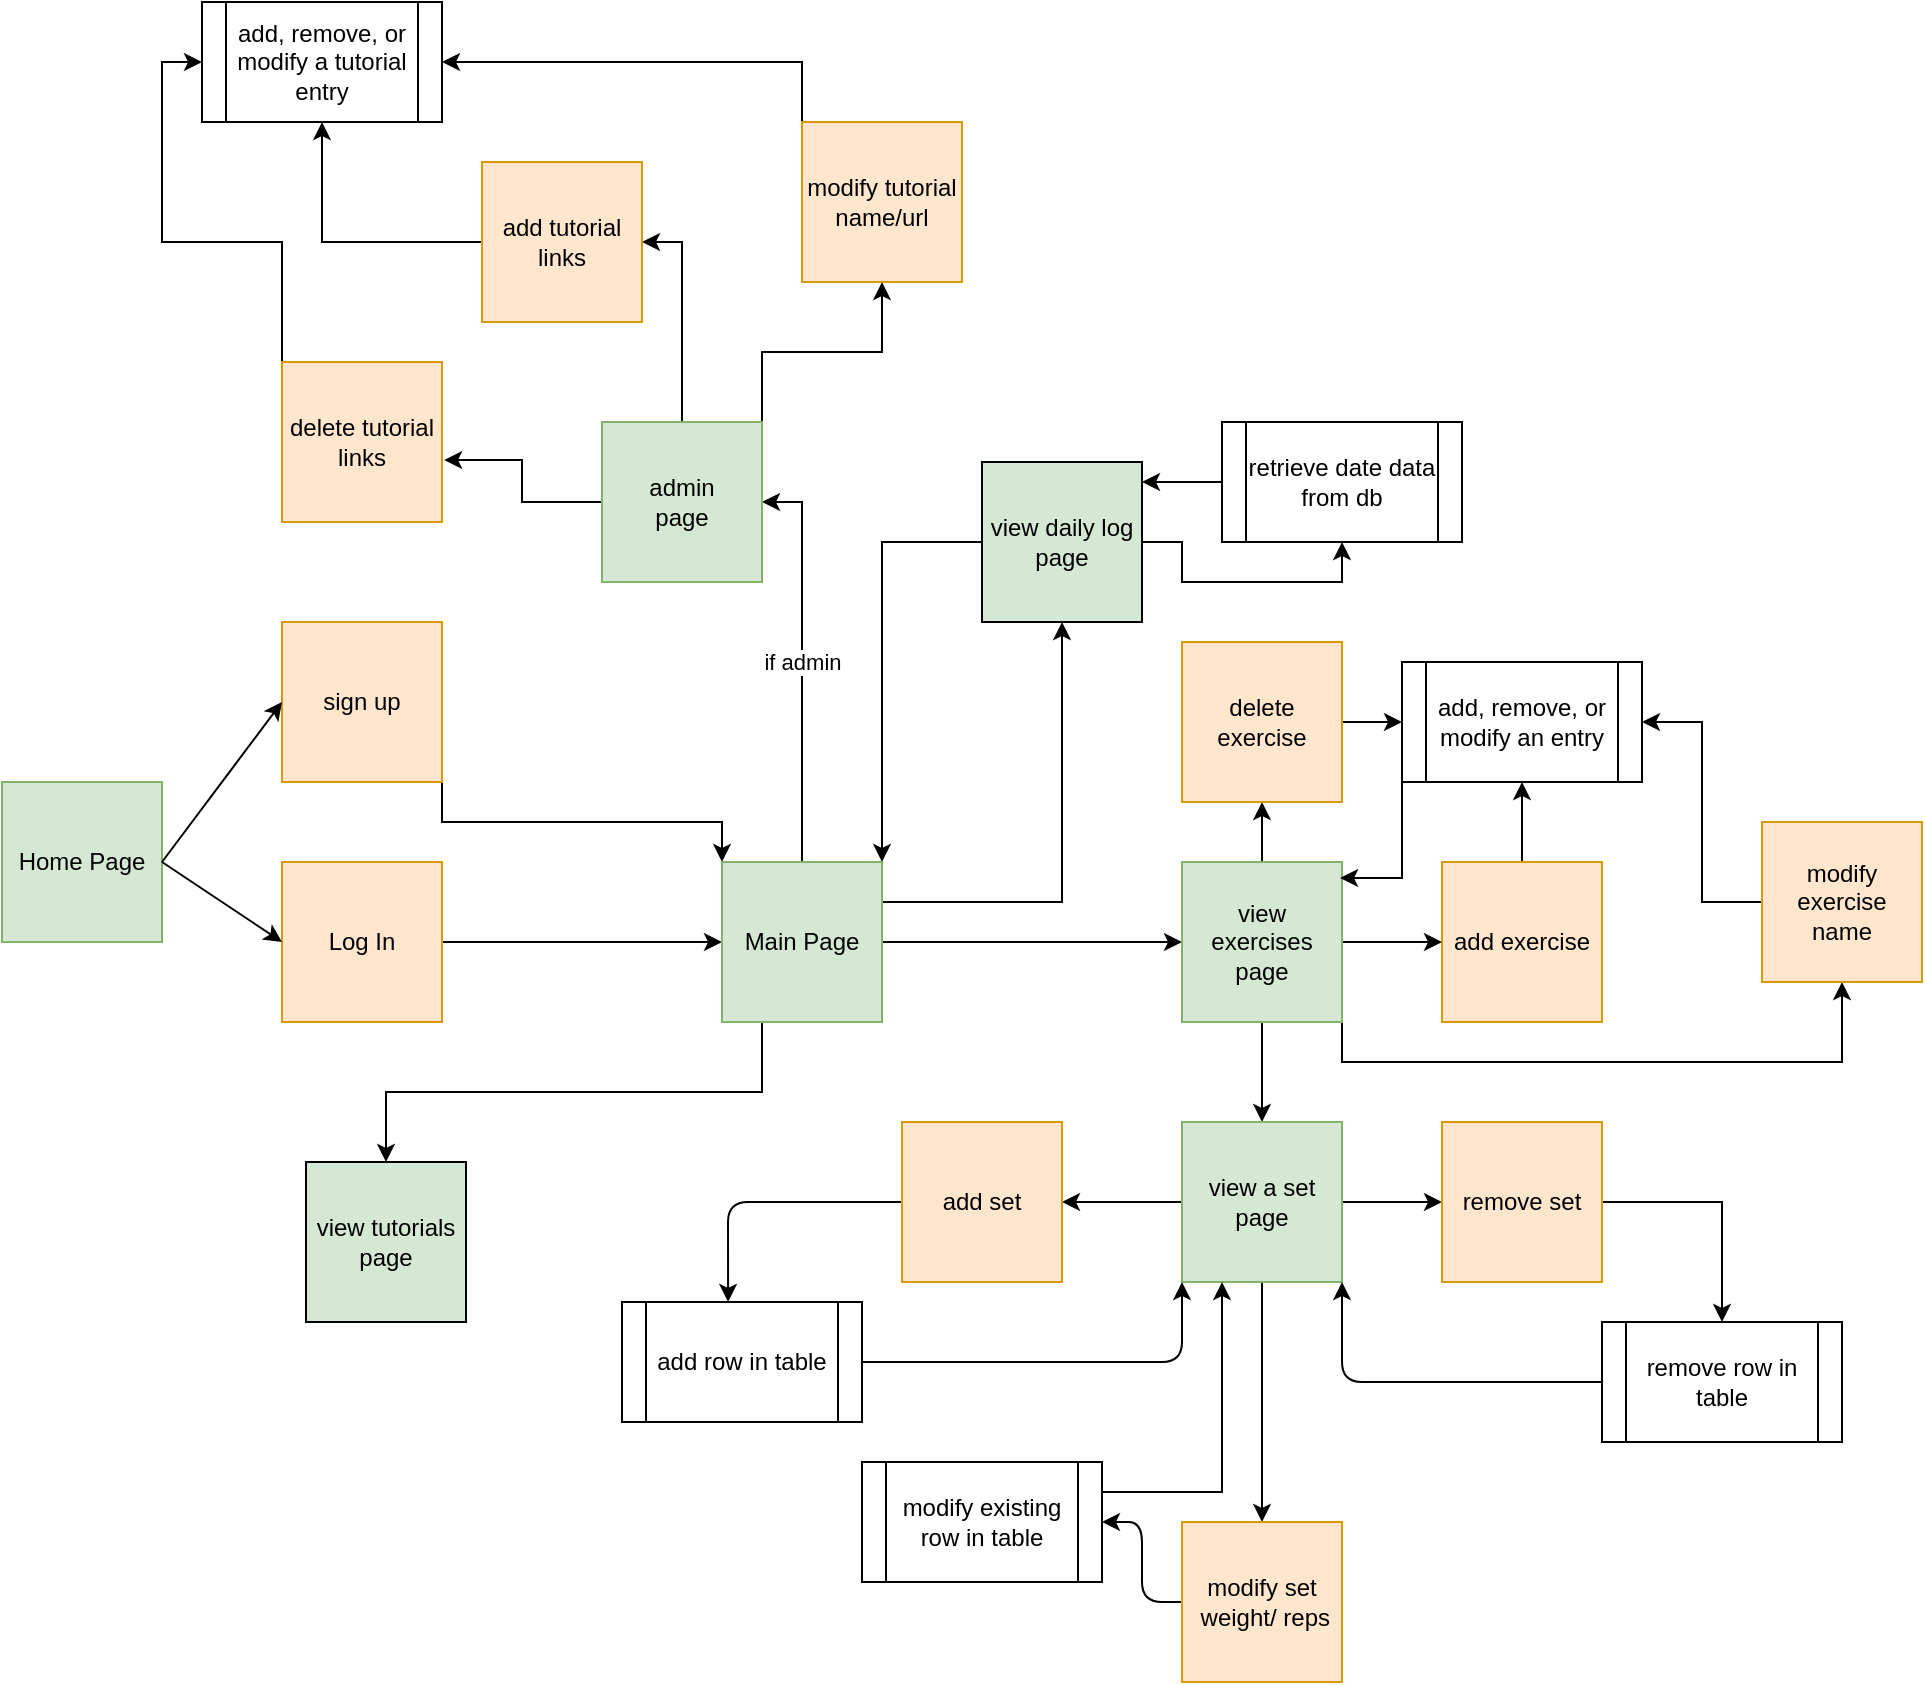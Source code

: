 <mxfile version="14.9.8" type="device"><diagram id="C5RBs43oDa-KdzZeNtuy" name="Page-1"><mxGraphModel dx="460" dy="1915" grid="1" gridSize="10" guides="1" tooltips="1" connect="1" arrows="1" fold="1" page="1" pageScale="1" pageWidth="827" pageHeight="1169" math="0" shadow="0"><root><mxCell id="WIyWlLk6GJQsqaUBKTNV-0"/><mxCell id="WIyWlLk6GJQsqaUBKTNV-1" parent="WIyWlLk6GJQsqaUBKTNV-0"/><mxCell id="d7s3jnd1pFrECntMjK0M-0" value="Home Page" style="whiteSpace=wrap;html=1;aspect=fixed;fillColor=#d5e8d4;strokeColor=#82b366;" parent="WIyWlLk6GJQsqaUBKTNV-1" vertex="1"><mxGeometry x="10" y="90" width="80" height="80" as="geometry"/></mxCell><mxCell id="d7s3jnd1pFrECntMjK0M-12" style="edgeStyle=orthogonalEdgeStyle;rounded=0;orthogonalLoop=1;jettySize=auto;html=1;entryX=0;entryY=0.5;entryDx=0;entryDy=0;" parent="WIyWlLk6GJQsqaUBKTNV-1" source="d7s3jnd1pFrECntMjK0M-1" target="d7s3jnd1pFrECntMjK0M-7" edge="1"><mxGeometry relative="1" as="geometry"/></mxCell><mxCell id="d7s3jnd1pFrECntMjK0M-1" value="Log In" style="whiteSpace=wrap;html=1;aspect=fixed;fillColor=#ffe6cc;strokeColor=#d79b00;" parent="WIyWlLk6GJQsqaUBKTNV-1" vertex="1"><mxGeometry x="150" y="130" width="80" height="80" as="geometry"/></mxCell><mxCell id="d7s3jnd1pFrECntMjK0M-2" value="" style="endArrow=classic;html=1;exitX=1;exitY=0.5;exitDx=0;exitDy=0;entryX=0;entryY=0.5;entryDx=0;entryDy=0;" parent="WIyWlLk6GJQsqaUBKTNV-1" source="d7s3jnd1pFrECntMjK0M-0" target="d7s3jnd1pFrECntMjK0M-1" edge="1"><mxGeometry width="50" height="50" relative="1" as="geometry"><mxPoint x="230" y="240" as="sourcePoint"/><mxPoint x="280" y="190" as="targetPoint"/></mxGeometry></mxCell><mxCell id="0ahIp_g-kYco1TQigBoA-35" style="edgeStyle=orthogonalEdgeStyle;rounded=0;orthogonalLoop=1;jettySize=auto;html=1;exitX=1;exitY=1;exitDx=0;exitDy=0;entryX=0;entryY=0;entryDx=0;entryDy=0;" edge="1" parent="WIyWlLk6GJQsqaUBKTNV-1" source="d7s3jnd1pFrECntMjK0M-4" target="d7s3jnd1pFrECntMjK0M-7"><mxGeometry relative="1" as="geometry"/></mxCell><mxCell id="d7s3jnd1pFrECntMjK0M-4" value="sign up" style="whiteSpace=wrap;html=1;aspect=fixed;fillColor=#ffe6cc;strokeColor=#d79b00;" parent="WIyWlLk6GJQsqaUBKTNV-1" vertex="1"><mxGeometry x="150" y="10" width="80" height="80" as="geometry"/></mxCell><mxCell id="d7s3jnd1pFrECntMjK0M-6" value="" style="endArrow=classic;html=1;exitX=1;exitY=0.5;exitDx=0;exitDy=0;entryX=0;entryY=0.5;entryDx=0;entryDy=0;" parent="WIyWlLk6GJQsqaUBKTNV-1" source="d7s3jnd1pFrECntMjK0M-0" target="d7s3jnd1pFrECntMjK0M-4" edge="1"><mxGeometry width="50" height="50" relative="1" as="geometry"><mxPoint x="390" y="380" as="sourcePoint"/><mxPoint x="440" y="330" as="targetPoint"/></mxGeometry></mxCell><mxCell id="d7s3jnd1pFrECntMjK0M-18" style="edgeStyle=orthogonalEdgeStyle;rounded=0;orthogonalLoop=1;jettySize=auto;html=1;exitX=1;exitY=0.5;exitDx=0;exitDy=0;entryX=0;entryY=0.5;entryDx=0;entryDy=0;" parent="WIyWlLk6GJQsqaUBKTNV-1" source="d7s3jnd1pFrECntMjK0M-7" target="d7s3jnd1pFrECntMjK0M-17" edge="1"><mxGeometry relative="1" as="geometry"/></mxCell><mxCell id="0ahIp_g-kYco1TQigBoA-2" value="&lt;div&gt;if admin&lt;/div&gt;" style="edgeStyle=orthogonalEdgeStyle;rounded=0;orthogonalLoop=1;jettySize=auto;html=1;entryX=1;entryY=0.5;entryDx=0;entryDy=0;" edge="1" parent="WIyWlLk6GJQsqaUBKTNV-1" source="d7s3jnd1pFrECntMjK0M-7" target="0ahIp_g-kYco1TQigBoA-0"><mxGeometry relative="1" as="geometry"/></mxCell><mxCell id="0ahIp_g-kYco1TQigBoA-13" style="edgeStyle=orthogonalEdgeStyle;rounded=0;orthogonalLoop=1;jettySize=auto;html=1;exitX=1;exitY=0.25;exitDx=0;exitDy=0;entryX=0.5;entryY=1;entryDx=0;entryDy=0;" edge="1" parent="WIyWlLk6GJQsqaUBKTNV-1" source="d7s3jnd1pFrECntMjK0M-7" target="0ahIp_g-kYco1TQigBoA-1"><mxGeometry relative="1" as="geometry"/></mxCell><mxCell id="0ahIp_g-kYco1TQigBoA-22" style="edgeStyle=orthogonalEdgeStyle;rounded=0;orthogonalLoop=1;jettySize=auto;html=1;exitX=0.25;exitY=1;exitDx=0;exitDy=0;" edge="1" parent="WIyWlLk6GJQsqaUBKTNV-1" source="d7s3jnd1pFrECntMjK0M-7" target="0ahIp_g-kYco1TQigBoA-20"><mxGeometry relative="1" as="geometry"/></mxCell><mxCell id="d7s3jnd1pFrECntMjK0M-7" value="Main Page" style="whiteSpace=wrap;html=1;aspect=fixed;strokeColor=#82b366;fillColor=#d5e8d4;" parent="WIyWlLk6GJQsqaUBKTNV-1" vertex="1"><mxGeometry x="370" y="130" width="80" height="80" as="geometry"/></mxCell><mxCell id="d7s3jnd1pFrECntMjK0M-25" value="" style="edgeStyle=orthogonalEdgeStyle;rounded=0;orthogonalLoop=1;jettySize=auto;html=1;" parent="WIyWlLk6GJQsqaUBKTNV-1" source="d7s3jnd1pFrECntMjK0M-14" target="d7s3jnd1pFrECntMjK0M-24" edge="1"><mxGeometry relative="1" as="geometry"/></mxCell><mxCell id="d7s3jnd1pFrECntMjK0M-14" value="add exercise" style="whiteSpace=wrap;html=1;aspect=fixed;fillColor=#ffe6cc;strokeColor=#d79b00;" parent="WIyWlLk6GJQsqaUBKTNV-1" vertex="1"><mxGeometry x="730" y="130" width="80" height="80" as="geometry"/></mxCell><mxCell id="d7s3jnd1pFrECntMjK0M-22" value="" style="edgeStyle=orthogonalEdgeStyle;rounded=0;orthogonalLoop=1;jettySize=auto;html=1;" parent="WIyWlLk6GJQsqaUBKTNV-1" source="d7s3jnd1pFrECntMjK0M-17" target="d7s3jnd1pFrECntMjK0M-21" edge="1"><mxGeometry relative="1" as="geometry"/></mxCell><mxCell id="d7s3jnd1pFrECntMjK0M-23" style="edgeStyle=orthogonalEdgeStyle;rounded=0;orthogonalLoop=1;jettySize=auto;html=1;exitX=1;exitY=0.5;exitDx=0;exitDy=0;" parent="WIyWlLk6GJQsqaUBKTNV-1" source="d7s3jnd1pFrECntMjK0M-17" target="d7s3jnd1pFrECntMjK0M-14" edge="1"><mxGeometry relative="1" as="geometry"/></mxCell><mxCell id="d7s3jnd1pFrECntMjK0M-29" value="" style="edgeStyle=orthogonalEdgeStyle;rounded=0;orthogonalLoop=1;jettySize=auto;html=1;" parent="WIyWlLk6GJQsqaUBKTNV-1" source="d7s3jnd1pFrECntMjK0M-17" target="d7s3jnd1pFrECntMjK0M-28" edge="1"><mxGeometry relative="1" as="geometry"/></mxCell><mxCell id="0ahIp_g-kYco1TQigBoA-12" style="edgeStyle=orthogonalEdgeStyle;rounded=0;orthogonalLoop=1;jettySize=auto;html=1;exitX=1;exitY=1;exitDx=0;exitDy=0;entryX=0.5;entryY=1;entryDx=0;entryDy=0;" edge="1" parent="WIyWlLk6GJQsqaUBKTNV-1" source="d7s3jnd1pFrECntMjK0M-17" target="0ahIp_g-kYco1TQigBoA-9"><mxGeometry relative="1" as="geometry"/></mxCell><mxCell id="d7s3jnd1pFrECntMjK0M-17" value="view exercises page" style="whiteSpace=wrap;html=1;aspect=fixed;fillColor=#d5e8d4;strokeColor=#82b366;" parent="WIyWlLk6GJQsqaUBKTNV-1" vertex="1"><mxGeometry x="600" y="130" width="80" height="80" as="geometry"/></mxCell><mxCell id="d7s3jnd1pFrECntMjK0M-26" value="" style="edgeStyle=orthogonalEdgeStyle;rounded=0;orthogonalLoop=1;jettySize=auto;html=1;" parent="WIyWlLk6GJQsqaUBKTNV-1" source="d7s3jnd1pFrECntMjK0M-21" target="d7s3jnd1pFrECntMjK0M-24" edge="1"><mxGeometry relative="1" as="geometry"/></mxCell><mxCell id="d7s3jnd1pFrECntMjK0M-21" value="delete exercise" style="whiteSpace=wrap;html=1;aspect=fixed;fillColor=#ffe6cc;strokeColor=#d79b00;" parent="WIyWlLk6GJQsqaUBKTNV-1" vertex="1"><mxGeometry x="600" y="20" width="80" height="80" as="geometry"/></mxCell><mxCell id="d7s3jnd1pFrECntMjK0M-27" style="edgeStyle=orthogonalEdgeStyle;rounded=0;orthogonalLoop=1;jettySize=auto;html=1;exitX=0;exitY=1;exitDx=0;exitDy=0;entryX=0.988;entryY=0.1;entryDx=0;entryDy=0;entryPerimeter=0;" parent="WIyWlLk6GJQsqaUBKTNV-1" source="d7s3jnd1pFrECntMjK0M-24" target="d7s3jnd1pFrECntMjK0M-17" edge="1"><mxGeometry relative="1" as="geometry"/></mxCell><mxCell id="d7s3jnd1pFrECntMjK0M-24" value="add, remove, or modify an entry" style="shape=process;whiteSpace=wrap;html=1;backgroundOutline=1;" parent="WIyWlLk6GJQsqaUBKTNV-1" vertex="1"><mxGeometry x="710" y="30" width="120" height="60" as="geometry"/></mxCell><mxCell id="d7s3jnd1pFrECntMjK0M-31" value="" style="edgeStyle=orthogonalEdgeStyle;rounded=0;orthogonalLoop=1;jettySize=auto;html=1;" parent="WIyWlLk6GJQsqaUBKTNV-1" source="d7s3jnd1pFrECntMjK0M-28" target="d7s3jnd1pFrECntMjK0M-30" edge="1"><mxGeometry relative="1" as="geometry"/></mxCell><mxCell id="d7s3jnd1pFrECntMjK0M-33" value="" style="edgeStyle=orthogonalEdgeStyle;rounded=0;orthogonalLoop=1;jettySize=auto;html=1;" parent="WIyWlLk6GJQsqaUBKTNV-1" source="d7s3jnd1pFrECntMjK0M-28" target="d7s3jnd1pFrECntMjK0M-32" edge="1"><mxGeometry relative="1" as="geometry"/></mxCell><mxCell id="d7s3jnd1pFrECntMjK0M-35" value="" style="edgeStyle=orthogonalEdgeStyle;rounded=0;orthogonalLoop=1;jettySize=auto;html=1;" parent="WIyWlLk6GJQsqaUBKTNV-1" source="d7s3jnd1pFrECntMjK0M-28" target="d7s3jnd1pFrECntMjK0M-34" edge="1"><mxGeometry relative="1" as="geometry"/></mxCell><mxCell id="d7s3jnd1pFrECntMjK0M-28" value="&lt;div&gt;view a set page&lt;br&gt;&lt;/div&gt;" style="whiteSpace=wrap;html=1;aspect=fixed;fillColor=#d5e8d4;strokeColor=#82b366;" parent="WIyWlLk6GJQsqaUBKTNV-1" vertex="1"><mxGeometry x="600" y="260" width="80" height="80" as="geometry"/></mxCell><mxCell id="d7s3jnd1pFrECntMjK0M-41" style="edgeStyle=orthogonalEdgeStyle;curved=0;rounded=1;sketch=0;orthogonalLoop=1;jettySize=auto;html=1;entryX=0.442;entryY=0;entryDx=0;entryDy=0;entryPerimeter=0;" parent="WIyWlLk6GJQsqaUBKTNV-1" source="d7s3jnd1pFrECntMjK0M-30" target="d7s3jnd1pFrECntMjK0M-38" edge="1"><mxGeometry relative="1" as="geometry"/></mxCell><mxCell id="d7s3jnd1pFrECntMjK0M-30" value="add set" style="whiteSpace=wrap;html=1;aspect=fixed;fillColor=#ffe6cc;strokeColor=#d79b00;" parent="WIyWlLk6GJQsqaUBKTNV-1" vertex="1"><mxGeometry x="460" y="260" width="80" height="80" as="geometry"/></mxCell><mxCell id="0ahIp_g-kYco1TQigBoA-14" style="edgeStyle=orthogonalEdgeStyle;rounded=0;orthogonalLoop=1;jettySize=auto;html=1;exitX=1;exitY=0.5;exitDx=0;exitDy=0;" edge="1" parent="WIyWlLk6GJQsqaUBKTNV-1" source="d7s3jnd1pFrECntMjK0M-32" target="d7s3jnd1pFrECntMjK0M-37"><mxGeometry relative="1" as="geometry"/></mxCell><mxCell id="d7s3jnd1pFrECntMjK0M-32" value="&lt;div&gt;remove set&lt;/div&gt;" style="whiteSpace=wrap;html=1;aspect=fixed;fillColor=#ffe6cc;strokeColor=#d79b00;" parent="WIyWlLk6GJQsqaUBKTNV-1" vertex="1"><mxGeometry x="730" y="260" width="80" height="80" as="geometry"/></mxCell><mxCell id="d7s3jnd1pFrECntMjK0M-43" style="edgeStyle=orthogonalEdgeStyle;curved=0;rounded=1;sketch=0;orthogonalLoop=1;jettySize=auto;html=1;entryX=1;entryY=0.5;entryDx=0;entryDy=0;" parent="WIyWlLk6GJQsqaUBKTNV-1" source="d7s3jnd1pFrECntMjK0M-34" target="d7s3jnd1pFrECntMjK0M-39" edge="1"><mxGeometry relative="1" as="geometry"/></mxCell><mxCell id="d7s3jnd1pFrECntMjK0M-34" value="&lt;div&gt;modify set&lt;/div&gt;&lt;div&gt;&amp;nbsp;weight/ reps&lt;/div&gt;" style="whiteSpace=wrap;html=1;aspect=fixed;fillColor=#ffe6cc;strokeColor=#d79b00;" parent="WIyWlLk6GJQsqaUBKTNV-1" vertex="1"><mxGeometry x="600" y="460" width="80" height="80" as="geometry"/></mxCell><mxCell id="d7s3jnd1pFrECntMjK0M-45" style="edgeStyle=orthogonalEdgeStyle;curved=0;rounded=1;sketch=0;orthogonalLoop=1;jettySize=auto;html=1;entryX=1;entryY=1;entryDx=0;entryDy=0;" parent="WIyWlLk6GJQsqaUBKTNV-1" source="d7s3jnd1pFrECntMjK0M-37" target="d7s3jnd1pFrECntMjK0M-28" edge="1"><mxGeometry relative="1" as="geometry"/></mxCell><mxCell id="d7s3jnd1pFrECntMjK0M-37" value="remove row in table" style="shape=process;whiteSpace=wrap;html=1;backgroundOutline=1;" parent="WIyWlLk6GJQsqaUBKTNV-1" vertex="1"><mxGeometry x="810" y="360" width="120" height="60" as="geometry"/></mxCell><mxCell id="d7s3jnd1pFrECntMjK0M-40" style="edgeStyle=orthogonalEdgeStyle;curved=0;rounded=1;sketch=0;orthogonalLoop=1;jettySize=auto;html=1;entryX=0;entryY=1;entryDx=0;entryDy=0;" parent="WIyWlLk6GJQsqaUBKTNV-1" source="d7s3jnd1pFrECntMjK0M-38" target="d7s3jnd1pFrECntMjK0M-28" edge="1"><mxGeometry relative="1" as="geometry"/></mxCell><mxCell id="d7s3jnd1pFrECntMjK0M-38" value="add row in table" style="shape=process;whiteSpace=wrap;html=1;backgroundOutline=1;" parent="WIyWlLk6GJQsqaUBKTNV-1" vertex="1"><mxGeometry x="320" y="350" width="120" height="60" as="geometry"/></mxCell><mxCell id="0ahIp_g-kYco1TQigBoA-15" style="edgeStyle=orthogonalEdgeStyle;rounded=0;orthogonalLoop=1;jettySize=auto;html=1;exitX=1;exitY=0.25;exitDx=0;exitDy=0;entryX=0.25;entryY=1;entryDx=0;entryDy=0;" edge="1" parent="WIyWlLk6GJQsqaUBKTNV-1" source="d7s3jnd1pFrECntMjK0M-39" target="d7s3jnd1pFrECntMjK0M-28"><mxGeometry relative="1" as="geometry"/></mxCell><mxCell id="d7s3jnd1pFrECntMjK0M-39" value="modify existing row in table" style="shape=process;whiteSpace=wrap;html=1;backgroundOutline=1;" parent="WIyWlLk6GJQsqaUBKTNV-1" vertex="1"><mxGeometry x="440" y="430" width="120" height="60" as="geometry"/></mxCell><mxCell id="0ahIp_g-kYco1TQigBoA-25" style="edgeStyle=orthogonalEdgeStyle;rounded=0;orthogonalLoop=1;jettySize=auto;html=1;exitX=0.5;exitY=0;exitDx=0;exitDy=0;entryX=1;entryY=0.5;entryDx=0;entryDy=0;" edge="1" parent="WIyWlLk6GJQsqaUBKTNV-1" source="0ahIp_g-kYco1TQigBoA-0" target="0ahIp_g-kYco1TQigBoA-24"><mxGeometry relative="1" as="geometry"/></mxCell><mxCell id="0ahIp_g-kYco1TQigBoA-28" style="edgeStyle=orthogonalEdgeStyle;rounded=0;orthogonalLoop=1;jettySize=auto;html=1;exitX=1;exitY=0;exitDx=0;exitDy=0;entryX=0.5;entryY=1;entryDx=0;entryDy=0;" edge="1" parent="WIyWlLk6GJQsqaUBKTNV-1" source="0ahIp_g-kYco1TQigBoA-0" target="0ahIp_g-kYco1TQigBoA-26"><mxGeometry relative="1" as="geometry"/></mxCell><mxCell id="0ahIp_g-kYco1TQigBoA-29" style="edgeStyle=orthogonalEdgeStyle;rounded=0;orthogonalLoop=1;jettySize=auto;html=1;exitX=0;exitY=0.5;exitDx=0;exitDy=0;entryX=1.013;entryY=0.613;entryDx=0;entryDy=0;entryPerimeter=0;" edge="1" parent="WIyWlLk6GJQsqaUBKTNV-1" source="0ahIp_g-kYco1TQigBoA-0" target="0ahIp_g-kYco1TQigBoA-27"><mxGeometry relative="1" as="geometry"/></mxCell><mxCell id="0ahIp_g-kYco1TQigBoA-0" value="&lt;div&gt;admin&lt;/div&gt;&lt;div&gt; page&lt;/div&gt;" style="whiteSpace=wrap;html=1;aspect=fixed;fillColor=#d5e8d4;strokeColor=#82b366;" vertex="1" parent="WIyWlLk6GJQsqaUBKTNV-1"><mxGeometry x="310" y="-90" width="80" height="80" as="geometry"/></mxCell><mxCell id="0ahIp_g-kYco1TQigBoA-5" style="edgeStyle=orthogonalEdgeStyle;rounded=0;orthogonalLoop=1;jettySize=auto;html=1;entryX=1;entryY=0;entryDx=0;entryDy=0;" edge="1" parent="WIyWlLk6GJQsqaUBKTNV-1" source="0ahIp_g-kYco1TQigBoA-1" target="d7s3jnd1pFrECntMjK0M-7"><mxGeometry relative="1" as="geometry"/></mxCell><mxCell id="0ahIp_g-kYco1TQigBoA-7" style="edgeStyle=orthogonalEdgeStyle;rounded=0;orthogonalLoop=1;jettySize=auto;html=1;entryX=0.5;entryY=1;entryDx=0;entryDy=0;" edge="1" parent="WIyWlLk6GJQsqaUBKTNV-1" source="0ahIp_g-kYco1TQigBoA-1" target="0ahIp_g-kYco1TQigBoA-6"><mxGeometry relative="1" as="geometry"/></mxCell><mxCell id="0ahIp_g-kYco1TQigBoA-1" value="&lt;div&gt;view daily log page&lt;br&gt;&lt;/div&gt;" style="whiteSpace=wrap;html=1;aspect=fixed;fillColor=#D5E8D4;" vertex="1" parent="WIyWlLk6GJQsqaUBKTNV-1"><mxGeometry x="500" y="-70" width="80" height="80" as="geometry"/></mxCell><mxCell id="0ahIp_g-kYco1TQigBoA-8" style="edgeStyle=orthogonalEdgeStyle;rounded=0;orthogonalLoop=1;jettySize=auto;html=1;exitX=0;exitY=0.5;exitDx=0;exitDy=0;entryX=1;entryY=0.125;entryDx=0;entryDy=0;entryPerimeter=0;" edge="1" parent="WIyWlLk6GJQsqaUBKTNV-1" source="0ahIp_g-kYco1TQigBoA-6" target="0ahIp_g-kYco1TQigBoA-1"><mxGeometry relative="1" as="geometry"/></mxCell><mxCell id="0ahIp_g-kYco1TQigBoA-6" value="retrieve date data from db" style="shape=process;whiteSpace=wrap;html=1;backgroundOutline=1;" vertex="1" parent="WIyWlLk6GJQsqaUBKTNV-1"><mxGeometry x="620" y="-90" width="120" height="60" as="geometry"/></mxCell><mxCell id="0ahIp_g-kYco1TQigBoA-10" style="edgeStyle=orthogonalEdgeStyle;rounded=0;orthogonalLoop=1;jettySize=auto;html=1;entryX=1;entryY=0.5;entryDx=0;entryDy=0;" edge="1" parent="WIyWlLk6GJQsqaUBKTNV-1" source="0ahIp_g-kYco1TQigBoA-9" target="d7s3jnd1pFrECntMjK0M-24"><mxGeometry relative="1" as="geometry"/></mxCell><mxCell id="0ahIp_g-kYco1TQigBoA-9" value="modify exercise name" style="whiteSpace=wrap;html=1;aspect=fixed;fillColor=#ffe6cc;strokeColor=#d79b00;" vertex="1" parent="WIyWlLk6GJQsqaUBKTNV-1"><mxGeometry x="890" y="110" width="80" height="80" as="geometry"/></mxCell><mxCell id="0ahIp_g-kYco1TQigBoA-20" value="&lt;div&gt;view tutorials page&lt;/div&gt;" style="whiteSpace=wrap;html=1;aspect=fixed;fillColor=#D5E8D4;" vertex="1" parent="WIyWlLk6GJQsqaUBKTNV-1"><mxGeometry x="162" y="280" width="80" height="80" as="geometry"/></mxCell><mxCell id="0ahIp_g-kYco1TQigBoA-33" style="edgeStyle=orthogonalEdgeStyle;rounded=0;orthogonalLoop=1;jettySize=auto;html=1;entryX=0.5;entryY=1;entryDx=0;entryDy=0;" edge="1" parent="WIyWlLk6GJQsqaUBKTNV-1" source="0ahIp_g-kYco1TQigBoA-24" target="0ahIp_g-kYco1TQigBoA-31"><mxGeometry relative="1" as="geometry"/></mxCell><mxCell id="0ahIp_g-kYco1TQigBoA-24" value="add tutorial links" style="whiteSpace=wrap;html=1;aspect=fixed;fillColor=#ffe6cc;strokeColor=#d79b00;" vertex="1" parent="WIyWlLk6GJQsqaUBKTNV-1"><mxGeometry x="250" y="-220" width="80" height="80" as="geometry"/></mxCell><mxCell id="0ahIp_g-kYco1TQigBoA-34" style="edgeStyle=orthogonalEdgeStyle;rounded=0;orthogonalLoop=1;jettySize=auto;html=1;exitX=0;exitY=0;exitDx=0;exitDy=0;entryX=1;entryY=0.5;entryDx=0;entryDy=0;" edge="1" parent="WIyWlLk6GJQsqaUBKTNV-1" source="0ahIp_g-kYco1TQigBoA-26" target="0ahIp_g-kYco1TQigBoA-31"><mxGeometry relative="1" as="geometry"/></mxCell><mxCell id="0ahIp_g-kYco1TQigBoA-26" value="modify tutorial name/url" style="whiteSpace=wrap;html=1;aspect=fixed;fillColor=#ffe6cc;strokeColor=#d79b00;" vertex="1" parent="WIyWlLk6GJQsqaUBKTNV-1"><mxGeometry x="410" y="-240" width="80" height="80" as="geometry"/></mxCell><mxCell id="0ahIp_g-kYco1TQigBoA-32" style="edgeStyle=orthogonalEdgeStyle;rounded=0;orthogonalLoop=1;jettySize=auto;html=1;exitX=0;exitY=0;exitDx=0;exitDy=0;entryX=0;entryY=0.5;entryDx=0;entryDy=0;" edge="1" parent="WIyWlLk6GJQsqaUBKTNV-1" source="0ahIp_g-kYco1TQigBoA-27" target="0ahIp_g-kYco1TQigBoA-31"><mxGeometry relative="1" as="geometry"/></mxCell><mxCell id="0ahIp_g-kYco1TQigBoA-27" value="&lt;div&gt;delete tutorial links&lt;/div&gt;" style="whiteSpace=wrap;html=1;aspect=fixed;fillColor=#ffe6cc;strokeColor=#d79b00;" vertex="1" parent="WIyWlLk6GJQsqaUBKTNV-1"><mxGeometry x="150" y="-120" width="80" height="80" as="geometry"/></mxCell><mxCell id="0ahIp_g-kYco1TQigBoA-31" value="&lt;div&gt;add, remove, or modify a tutorial entry&lt;/div&gt;" style="shape=process;whiteSpace=wrap;html=1;backgroundOutline=1;" vertex="1" parent="WIyWlLk6GJQsqaUBKTNV-1"><mxGeometry x="110" y="-300" width="120" height="60" as="geometry"/></mxCell></root></mxGraphModel></diagram></mxfile>